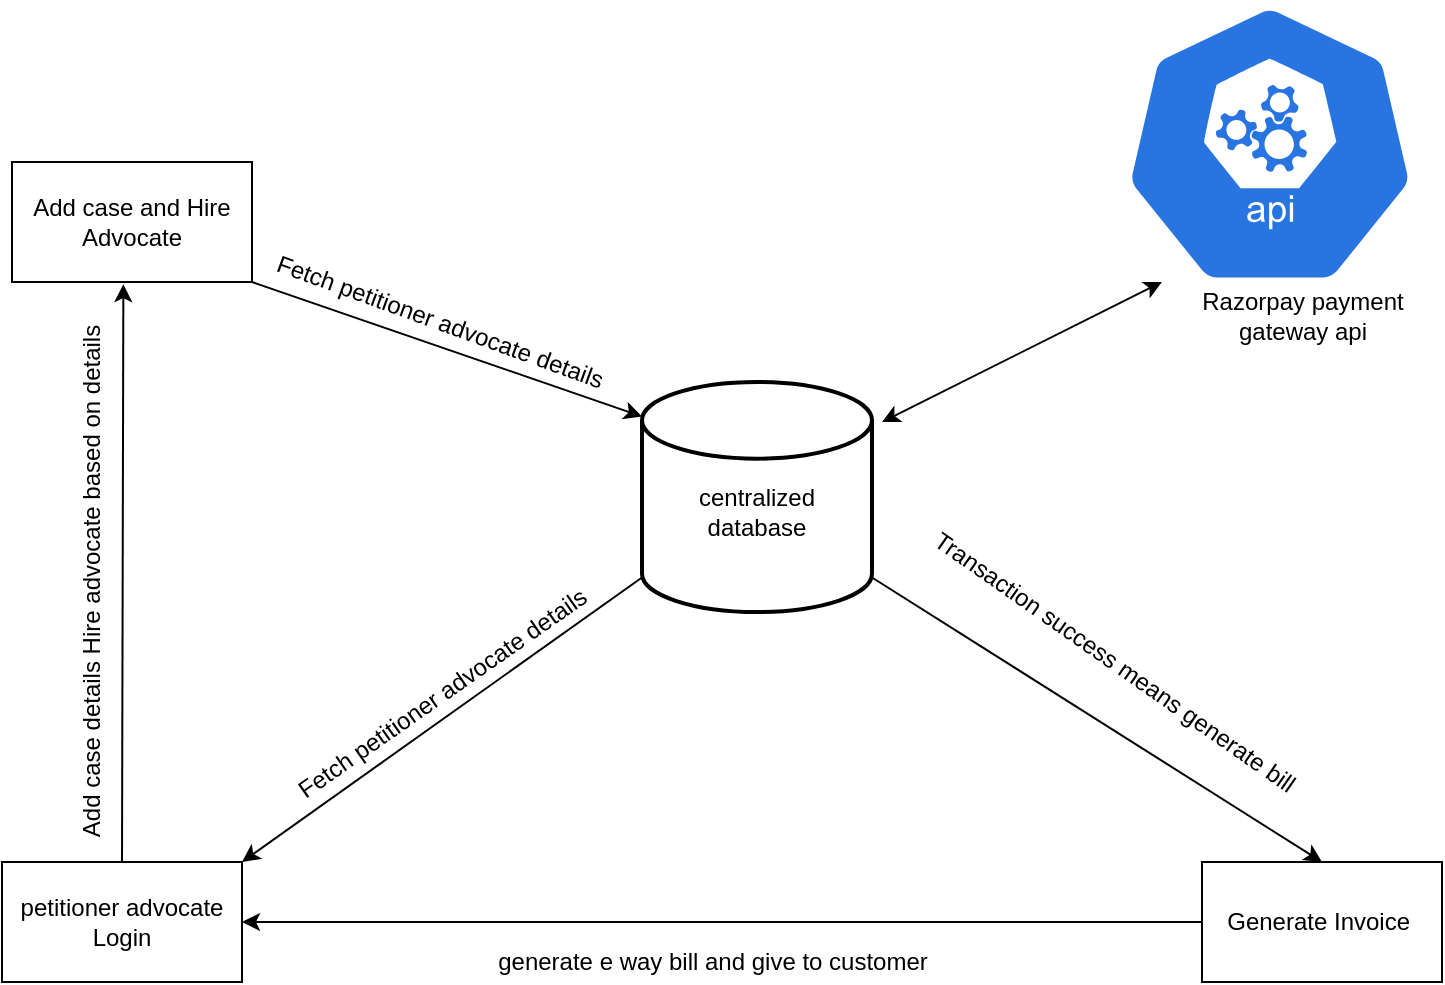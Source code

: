 <mxfile version="12.8.8" type="device"><diagram id="i4-kSYTo3T_aKLKGUHas" name="Page-1"><mxGraphModel dx="1475" dy="784" grid="1" gridSize="10" guides="1" tooltips="1" connect="1" arrows="1" fold="1" page="1" pageScale="1" pageWidth="850" pageHeight="1100" math="0" shadow="0"><root><mxCell id="0"/><mxCell id="1" parent="0"/><mxCell id="v5paXoiiQWjxoOhC9EAx-1" value="petitioner advocate&lt;br&gt;Login" style="rounded=0;whiteSpace=wrap;html=1;" vertex="1" parent="1"><mxGeometry x="30" y="470" width="120" height="60" as="geometry"/></mxCell><mxCell id="v5paXoiiQWjxoOhC9EAx-2" value="&lt;br&gt;centralized &lt;br&gt;database" style="strokeWidth=2;html=1;shape=mxgraph.flowchart.database;whiteSpace=wrap;" vertex="1" parent="1"><mxGeometry x="350" y="230" width="115" height="115" as="geometry"/></mxCell><mxCell id="v5paXoiiQWjxoOhC9EAx-3" value="" style="endArrow=classic;html=1;entryX=1;entryY=0;entryDx=0;entryDy=0;exitX=0;exitY=0.85;exitDx=0;exitDy=0;exitPerimeter=0;" edge="1" parent="1" source="v5paXoiiQWjxoOhC9EAx-2" target="v5paXoiiQWjxoOhC9EAx-1"><mxGeometry width="50" height="50" relative="1" as="geometry"><mxPoint x="400" y="330" as="sourcePoint"/><mxPoint x="450" y="280" as="targetPoint"/></mxGeometry></mxCell><mxCell id="v5paXoiiQWjxoOhC9EAx-4" value="Fetch&amp;nbsp;petitioner advocate details" style="text;html=1;align=center;verticalAlign=middle;resizable=0;points=[];autosize=1;rotation=-35;" vertex="1" parent="1"><mxGeometry x="155" y="376" width="190" height="20" as="geometry"/></mxCell><mxCell id="v5paXoiiQWjxoOhC9EAx-6" value="Add case and Hire Advocate" style="rounded=0;whiteSpace=wrap;html=1;" vertex="1" parent="1"><mxGeometry x="35" y="120" width="120" height="60" as="geometry"/></mxCell><mxCell id="v5paXoiiQWjxoOhC9EAx-7" value="" style="endArrow=classic;html=1;exitX=0.5;exitY=0;exitDx=0;exitDy=0;entryX=0.464;entryY=1.018;entryDx=0;entryDy=0;entryPerimeter=0;" edge="1" parent="1" source="v5paXoiiQWjxoOhC9EAx-1" target="v5paXoiiQWjxoOhC9EAx-6"><mxGeometry width="50" height="50" relative="1" as="geometry"><mxPoint x="280" y="360" as="sourcePoint"/><mxPoint x="330" y="310" as="targetPoint"/></mxGeometry></mxCell><mxCell id="v5paXoiiQWjxoOhC9EAx-8" value="Add case details Hire advocate based on details" style="text;html=1;align=center;verticalAlign=middle;resizable=0;points=[];autosize=1;rotation=-90;" vertex="1" parent="1"><mxGeometry x="-60" y="320" width="270" height="20" as="geometry"/></mxCell><mxCell id="v5paXoiiQWjxoOhC9EAx-11" value="" style="endArrow=classic;html=1;exitX=1;exitY=1;exitDx=0;exitDy=0;entryX=0;entryY=0.15;entryDx=0;entryDy=0;entryPerimeter=0;" edge="1" parent="1" source="v5paXoiiQWjxoOhC9EAx-6" target="v5paXoiiQWjxoOhC9EAx-2"><mxGeometry width="50" height="50" relative="1" as="geometry"><mxPoint x="280" y="360" as="sourcePoint"/><mxPoint x="330" y="310" as="targetPoint"/></mxGeometry></mxCell><mxCell id="v5paXoiiQWjxoOhC9EAx-12" value="&lt;p style=&quot;line-height: 100%&quot;&gt;Fetch&amp;nbsp;petitioner advocate details&lt;/p&gt;" style="text;html=1;align=center;verticalAlign=middle;resizable=0;points=[];autosize=1;rotation=20;" vertex="1" parent="1"><mxGeometry x="154" y="179" width="190" height="40" as="geometry"/></mxCell><mxCell id="v5paXoiiQWjxoOhC9EAx-15" value="Generate Invoice&amp;nbsp;&lt;br&gt;" style="rounded=0;whiteSpace=wrap;html=1;" vertex="1" parent="1"><mxGeometry x="630" y="470" width="120" height="60" as="geometry"/></mxCell><mxCell id="v5paXoiiQWjxoOhC9EAx-16" value="" style="endArrow=classic;html=1;exitX=0;exitY=0.5;exitDx=0;exitDy=0;entryX=1;entryY=0.5;entryDx=0;entryDy=0;" edge="1" parent="1" source="v5paXoiiQWjxoOhC9EAx-15" target="v5paXoiiQWjxoOhC9EAx-1"><mxGeometry width="50" height="50" relative="1" as="geometry"><mxPoint x="230" y="360" as="sourcePoint"/><mxPoint x="280" y="310" as="targetPoint"/></mxGeometry></mxCell><mxCell id="v5paXoiiQWjxoOhC9EAx-17" value="&lt;span style=&quot;font-size: 12px&quot;&gt;&lt;span&gt;generate e way bill and give to customer&lt;/span&gt;&lt;/span&gt;" style="text;html=1;align=center;verticalAlign=middle;resizable=0;points=[];autosize=1;fontStyle=0" vertex="1" parent="1"><mxGeometry x="270" y="510" width="230" height="20" as="geometry"/></mxCell><mxCell id="v5paXoiiQWjxoOhC9EAx-19" value="" style="endArrow=classic;startArrow=classic;html=1;entryX=0;entryY=1;entryDx=0;entryDy=0;" edge="1" parent="1"><mxGeometry width="50" height="50" relative="1" as="geometry"><mxPoint x="470" y="250" as="sourcePoint"/><mxPoint x="610" y="180" as="targetPoint"/></mxGeometry></mxCell><mxCell id="v5paXoiiQWjxoOhC9EAx-20" value="" style="html=1;dashed=0;whitespace=wrap;fillColor=#2875E2;strokeColor=#ffffff;points=[[0.005,0.63,0],[0.1,0.2,0],[0.9,0.2,0],[0.5,0,0],[0.995,0.63,0],[0.72,0.99,0],[0.5,1,0],[0.28,0.99,0]];shape=mxgraph.kubernetes.icon;prIcon=api" vertex="1" parent="1"><mxGeometry x="590" y="40" width="147.92" height="142" as="geometry"/></mxCell><mxCell id="v5paXoiiQWjxoOhC9EAx-21" value="Razorpay payment &lt;br&gt;gateway api" style="text;html=1;align=center;verticalAlign=middle;resizable=0;points=[];autosize=1;" vertex="1" parent="1"><mxGeometry x="620" y="182" width="120" height="30" as="geometry"/></mxCell><mxCell id="v5paXoiiQWjxoOhC9EAx-22" value="" style="endArrow=classic;html=1;exitX=1;exitY=0.85;exitDx=0;exitDy=0;exitPerimeter=0;entryX=0.5;entryY=0;entryDx=0;entryDy=0;" edge="1" parent="1" source="v5paXoiiQWjxoOhC9EAx-2" target="v5paXoiiQWjxoOhC9EAx-15"><mxGeometry width="50" height="50" relative="1" as="geometry"><mxPoint x="270" y="360" as="sourcePoint"/><mxPoint x="320" y="310" as="targetPoint"/></mxGeometry></mxCell><mxCell id="v5paXoiiQWjxoOhC9EAx-23" value="Transaction success means generate bill" style="text;html=1;align=center;verticalAlign=middle;resizable=0;points=[];autosize=1;rotation=35;" vertex="1" parent="1"><mxGeometry x="471" y="360" width="230" height="20" as="geometry"/></mxCell></root></mxGraphModel></diagram></mxfile>